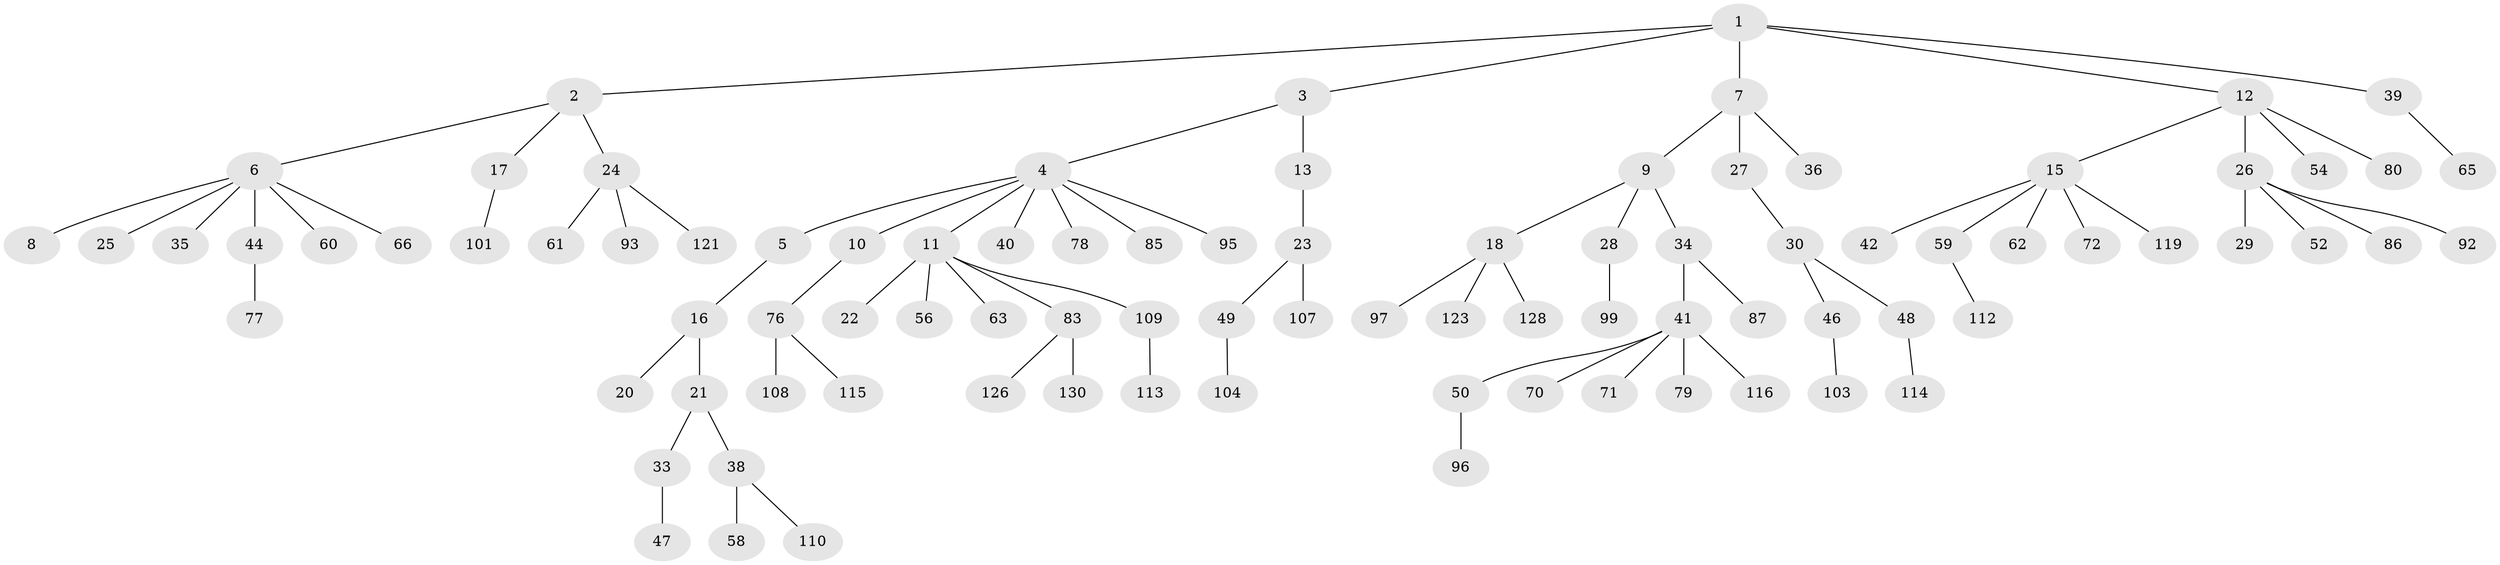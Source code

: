 // Generated by graph-tools (version 1.1) at 2025/52/02/27/25 19:52:13]
// undirected, 90 vertices, 89 edges
graph export_dot {
graph [start="1"]
  node [color=gray90,style=filled];
  1;
  2 [super="+43"];
  3 [super="+19"];
  4 [super="+55"];
  5 [super="+64"];
  6 [super="+73"];
  7 [super="+75"];
  8 [super="+122"];
  9 [super="+14"];
  10;
  11 [super="+53"];
  12 [super="+81"];
  13 [super="+51"];
  15 [super="+31"];
  16 [super="+88"];
  17;
  18 [super="+45"];
  20;
  21;
  22;
  23 [super="+84"];
  24 [super="+91"];
  25;
  26 [super="+32"];
  27 [super="+100"];
  28 [super="+57"];
  29;
  30 [super="+89"];
  33;
  34 [super="+37"];
  35;
  36;
  38 [super="+98"];
  39 [super="+118"];
  40;
  41 [super="+69"];
  42;
  44;
  46 [super="+127"];
  47 [super="+67"];
  48 [super="+68"];
  49 [super="+111"];
  50;
  52;
  54 [super="+124"];
  56;
  58;
  59 [super="+129"];
  60;
  61;
  62;
  63;
  65;
  66;
  70 [super="+131"];
  71;
  72 [super="+74"];
  76 [super="+102"];
  77 [super="+82"];
  78;
  79;
  80 [super="+94"];
  83 [super="+105"];
  85;
  86;
  87 [super="+90"];
  92;
  93;
  95;
  96 [super="+117"];
  97 [super="+106"];
  99;
  101;
  103 [super="+125"];
  104;
  107;
  108;
  109;
  110;
  112;
  113;
  114;
  115 [super="+120"];
  116;
  119;
  121;
  123;
  126;
  128;
  130;
  1 -- 2;
  1 -- 3;
  1 -- 7;
  1 -- 12;
  1 -- 39;
  2 -- 6;
  2 -- 17;
  2 -- 24;
  3 -- 4;
  3 -- 13;
  4 -- 5;
  4 -- 10;
  4 -- 11;
  4 -- 40;
  4 -- 85;
  4 -- 78;
  4 -- 95;
  5 -- 16;
  6 -- 8;
  6 -- 25;
  6 -- 35;
  6 -- 44;
  6 -- 60;
  6 -- 66;
  7 -- 9;
  7 -- 27;
  7 -- 36;
  9 -- 18;
  9 -- 28;
  9 -- 34;
  10 -- 76;
  11 -- 22;
  11 -- 109;
  11 -- 56;
  11 -- 83;
  11 -- 63;
  12 -- 15;
  12 -- 26;
  12 -- 54;
  12 -- 80;
  13 -- 23;
  15 -- 59;
  15 -- 119;
  15 -- 72;
  15 -- 42;
  15 -- 62;
  16 -- 20;
  16 -- 21;
  17 -- 101;
  18 -- 128;
  18 -- 97;
  18 -- 123;
  21 -- 33;
  21 -- 38;
  23 -- 49;
  23 -- 107;
  24 -- 61;
  24 -- 121;
  24 -- 93;
  26 -- 29;
  26 -- 52;
  26 -- 86;
  26 -- 92;
  27 -- 30;
  28 -- 99;
  30 -- 46;
  30 -- 48;
  33 -- 47;
  34 -- 87;
  34 -- 41;
  38 -- 58;
  38 -- 110;
  39 -- 65;
  41 -- 50;
  41 -- 70;
  41 -- 71;
  41 -- 79;
  41 -- 116;
  44 -- 77;
  46 -- 103;
  48 -- 114;
  49 -- 104;
  50 -- 96;
  59 -- 112;
  76 -- 108;
  76 -- 115;
  83 -- 126;
  83 -- 130;
  109 -- 113;
}
